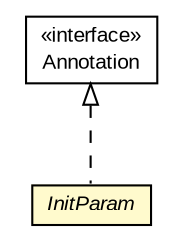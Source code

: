 #!/usr/local/bin/dot
#
# Class diagram 
# Generated by UMLGraph version R5_6-24-gf6e263 (http://www.umlgraph.org/)
#

digraph G {
	edge [fontname="arial",fontsize=10,labelfontname="arial",labelfontsize=10];
	node [fontname="arial",fontsize=10,shape=plaintext];
	nodesep=0.25;
	ranksep=0.5;
	// org.gservlet.annotation.InitParam
	c1573 [label=<<table title="org.gservlet.annotation.InitParam" border="0" cellborder="1" cellspacing="0" cellpadding="2" port="p" bgcolor="lemonChiffon" href="./InitParam.html">
		<tr><td><table border="0" cellspacing="0" cellpadding="1">
<tr><td align="center" balign="center"><font face="arial italic"> InitParam </font></td></tr>
		</table></td></tr>
		</table>>, URL="./InitParam.html", fontname="arial", fontcolor="black", fontsize=10.0];
	//org.gservlet.annotation.InitParam implements java.lang.annotation.Annotation
	c1577:p -> c1573:p [dir=back,arrowtail=empty,style=dashed];
	// java.lang.annotation.Annotation
	c1577 [label=<<table title="java.lang.annotation.Annotation" border="0" cellborder="1" cellspacing="0" cellpadding="2" port="p" href="https://docs.oracle.com/javase/7/docs/api/java/lang/annotation/Annotation.html">
		<tr><td><table border="0" cellspacing="0" cellpadding="1">
<tr><td align="center" balign="center"> &#171;interface&#187; </td></tr>
<tr><td align="center" balign="center"> Annotation </td></tr>
		</table></td></tr>
		</table>>, URL="https://docs.oracle.com/javase/7/docs/api/java/lang/annotation/Annotation.html", fontname="arial", fontcolor="black", fontsize=10.0];
}

